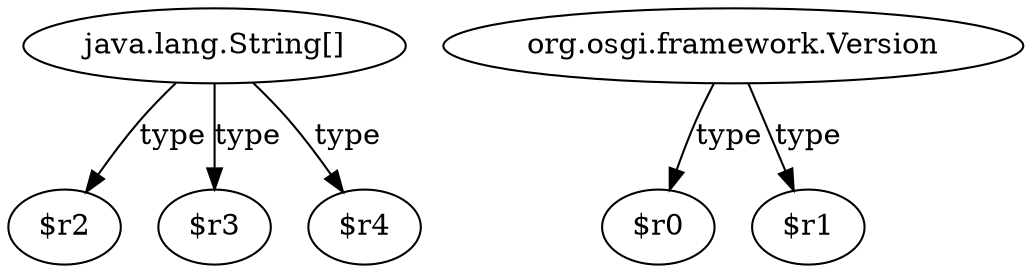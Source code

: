 digraph g {
0[label="java.lang.String[]"]
1[label="$r2"]
0->1[label="type"]
2[label="org.osgi.framework.Version"]
3[label="$r0"]
2->3[label="type"]
4[label="$r3"]
0->4[label="type"]
5[label="$r4"]
0->5[label="type"]
6[label="$r1"]
2->6[label="type"]
}